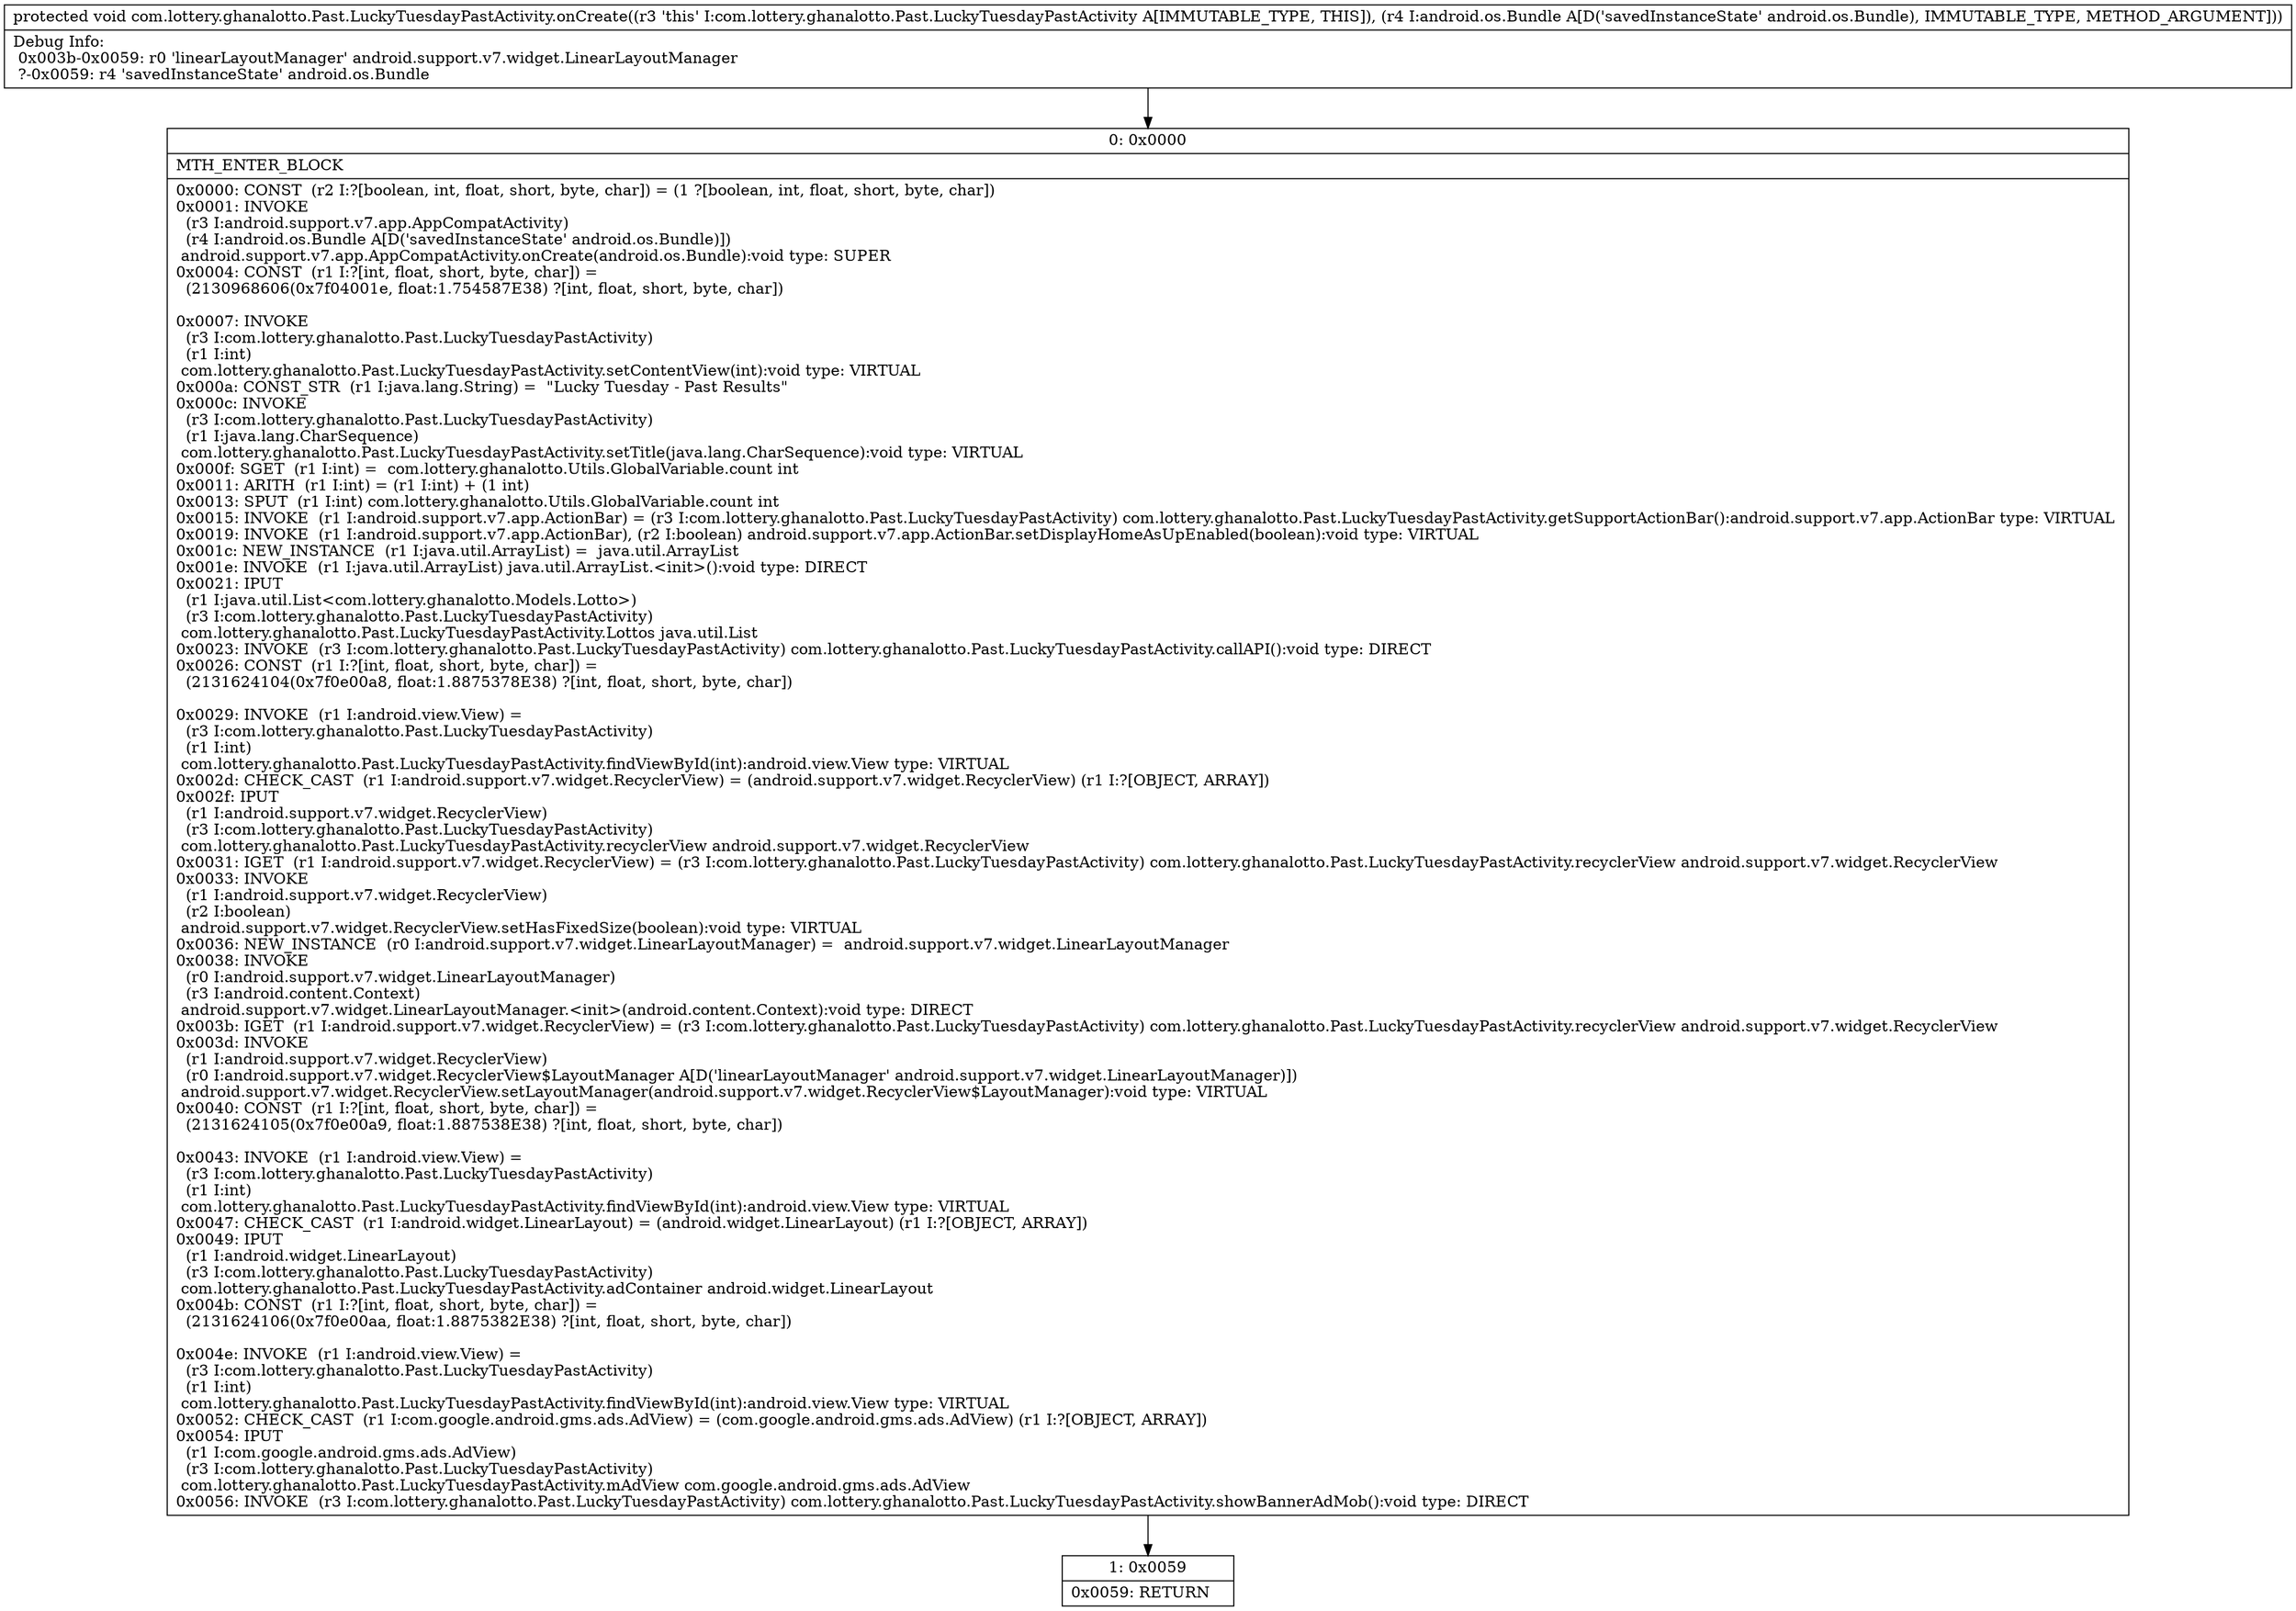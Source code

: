 digraph "CFG forcom.lottery.ghanalotto.Past.LuckyTuesdayPastActivity.onCreate(Landroid\/os\/Bundle;)V" {
Node_0 [shape=record,label="{0\:\ 0x0000|MTH_ENTER_BLOCK\l|0x0000: CONST  (r2 I:?[boolean, int, float, short, byte, char]) = (1 ?[boolean, int, float, short, byte, char]) \l0x0001: INVOKE  \l  (r3 I:android.support.v7.app.AppCompatActivity)\l  (r4 I:android.os.Bundle A[D('savedInstanceState' android.os.Bundle)])\l android.support.v7.app.AppCompatActivity.onCreate(android.os.Bundle):void type: SUPER \l0x0004: CONST  (r1 I:?[int, float, short, byte, char]) = \l  (2130968606(0x7f04001e, float:1.754587E38) ?[int, float, short, byte, char])\l \l0x0007: INVOKE  \l  (r3 I:com.lottery.ghanalotto.Past.LuckyTuesdayPastActivity)\l  (r1 I:int)\l com.lottery.ghanalotto.Past.LuckyTuesdayPastActivity.setContentView(int):void type: VIRTUAL \l0x000a: CONST_STR  (r1 I:java.lang.String) =  \"Lucky Tuesday \- Past Results\" \l0x000c: INVOKE  \l  (r3 I:com.lottery.ghanalotto.Past.LuckyTuesdayPastActivity)\l  (r1 I:java.lang.CharSequence)\l com.lottery.ghanalotto.Past.LuckyTuesdayPastActivity.setTitle(java.lang.CharSequence):void type: VIRTUAL \l0x000f: SGET  (r1 I:int) =  com.lottery.ghanalotto.Utils.GlobalVariable.count int \l0x0011: ARITH  (r1 I:int) = (r1 I:int) + (1 int) \l0x0013: SPUT  (r1 I:int) com.lottery.ghanalotto.Utils.GlobalVariable.count int \l0x0015: INVOKE  (r1 I:android.support.v7.app.ActionBar) = (r3 I:com.lottery.ghanalotto.Past.LuckyTuesdayPastActivity) com.lottery.ghanalotto.Past.LuckyTuesdayPastActivity.getSupportActionBar():android.support.v7.app.ActionBar type: VIRTUAL \l0x0019: INVOKE  (r1 I:android.support.v7.app.ActionBar), (r2 I:boolean) android.support.v7.app.ActionBar.setDisplayHomeAsUpEnabled(boolean):void type: VIRTUAL \l0x001c: NEW_INSTANCE  (r1 I:java.util.ArrayList) =  java.util.ArrayList \l0x001e: INVOKE  (r1 I:java.util.ArrayList) java.util.ArrayList.\<init\>():void type: DIRECT \l0x0021: IPUT  \l  (r1 I:java.util.List\<com.lottery.ghanalotto.Models.Lotto\>)\l  (r3 I:com.lottery.ghanalotto.Past.LuckyTuesdayPastActivity)\l com.lottery.ghanalotto.Past.LuckyTuesdayPastActivity.Lottos java.util.List \l0x0023: INVOKE  (r3 I:com.lottery.ghanalotto.Past.LuckyTuesdayPastActivity) com.lottery.ghanalotto.Past.LuckyTuesdayPastActivity.callAPI():void type: DIRECT \l0x0026: CONST  (r1 I:?[int, float, short, byte, char]) = \l  (2131624104(0x7f0e00a8, float:1.8875378E38) ?[int, float, short, byte, char])\l \l0x0029: INVOKE  (r1 I:android.view.View) = \l  (r3 I:com.lottery.ghanalotto.Past.LuckyTuesdayPastActivity)\l  (r1 I:int)\l com.lottery.ghanalotto.Past.LuckyTuesdayPastActivity.findViewById(int):android.view.View type: VIRTUAL \l0x002d: CHECK_CAST  (r1 I:android.support.v7.widget.RecyclerView) = (android.support.v7.widget.RecyclerView) (r1 I:?[OBJECT, ARRAY]) \l0x002f: IPUT  \l  (r1 I:android.support.v7.widget.RecyclerView)\l  (r3 I:com.lottery.ghanalotto.Past.LuckyTuesdayPastActivity)\l com.lottery.ghanalotto.Past.LuckyTuesdayPastActivity.recyclerView android.support.v7.widget.RecyclerView \l0x0031: IGET  (r1 I:android.support.v7.widget.RecyclerView) = (r3 I:com.lottery.ghanalotto.Past.LuckyTuesdayPastActivity) com.lottery.ghanalotto.Past.LuckyTuesdayPastActivity.recyclerView android.support.v7.widget.RecyclerView \l0x0033: INVOKE  \l  (r1 I:android.support.v7.widget.RecyclerView)\l  (r2 I:boolean)\l android.support.v7.widget.RecyclerView.setHasFixedSize(boolean):void type: VIRTUAL \l0x0036: NEW_INSTANCE  (r0 I:android.support.v7.widget.LinearLayoutManager) =  android.support.v7.widget.LinearLayoutManager \l0x0038: INVOKE  \l  (r0 I:android.support.v7.widget.LinearLayoutManager)\l  (r3 I:android.content.Context)\l android.support.v7.widget.LinearLayoutManager.\<init\>(android.content.Context):void type: DIRECT \l0x003b: IGET  (r1 I:android.support.v7.widget.RecyclerView) = (r3 I:com.lottery.ghanalotto.Past.LuckyTuesdayPastActivity) com.lottery.ghanalotto.Past.LuckyTuesdayPastActivity.recyclerView android.support.v7.widget.RecyclerView \l0x003d: INVOKE  \l  (r1 I:android.support.v7.widget.RecyclerView)\l  (r0 I:android.support.v7.widget.RecyclerView$LayoutManager A[D('linearLayoutManager' android.support.v7.widget.LinearLayoutManager)])\l android.support.v7.widget.RecyclerView.setLayoutManager(android.support.v7.widget.RecyclerView$LayoutManager):void type: VIRTUAL \l0x0040: CONST  (r1 I:?[int, float, short, byte, char]) = \l  (2131624105(0x7f0e00a9, float:1.887538E38) ?[int, float, short, byte, char])\l \l0x0043: INVOKE  (r1 I:android.view.View) = \l  (r3 I:com.lottery.ghanalotto.Past.LuckyTuesdayPastActivity)\l  (r1 I:int)\l com.lottery.ghanalotto.Past.LuckyTuesdayPastActivity.findViewById(int):android.view.View type: VIRTUAL \l0x0047: CHECK_CAST  (r1 I:android.widget.LinearLayout) = (android.widget.LinearLayout) (r1 I:?[OBJECT, ARRAY]) \l0x0049: IPUT  \l  (r1 I:android.widget.LinearLayout)\l  (r3 I:com.lottery.ghanalotto.Past.LuckyTuesdayPastActivity)\l com.lottery.ghanalotto.Past.LuckyTuesdayPastActivity.adContainer android.widget.LinearLayout \l0x004b: CONST  (r1 I:?[int, float, short, byte, char]) = \l  (2131624106(0x7f0e00aa, float:1.8875382E38) ?[int, float, short, byte, char])\l \l0x004e: INVOKE  (r1 I:android.view.View) = \l  (r3 I:com.lottery.ghanalotto.Past.LuckyTuesdayPastActivity)\l  (r1 I:int)\l com.lottery.ghanalotto.Past.LuckyTuesdayPastActivity.findViewById(int):android.view.View type: VIRTUAL \l0x0052: CHECK_CAST  (r1 I:com.google.android.gms.ads.AdView) = (com.google.android.gms.ads.AdView) (r1 I:?[OBJECT, ARRAY]) \l0x0054: IPUT  \l  (r1 I:com.google.android.gms.ads.AdView)\l  (r3 I:com.lottery.ghanalotto.Past.LuckyTuesdayPastActivity)\l com.lottery.ghanalotto.Past.LuckyTuesdayPastActivity.mAdView com.google.android.gms.ads.AdView \l0x0056: INVOKE  (r3 I:com.lottery.ghanalotto.Past.LuckyTuesdayPastActivity) com.lottery.ghanalotto.Past.LuckyTuesdayPastActivity.showBannerAdMob():void type: DIRECT \l}"];
Node_1 [shape=record,label="{1\:\ 0x0059|0x0059: RETURN   \l}"];
MethodNode[shape=record,label="{protected void com.lottery.ghanalotto.Past.LuckyTuesdayPastActivity.onCreate((r3 'this' I:com.lottery.ghanalotto.Past.LuckyTuesdayPastActivity A[IMMUTABLE_TYPE, THIS]), (r4 I:android.os.Bundle A[D('savedInstanceState' android.os.Bundle), IMMUTABLE_TYPE, METHOD_ARGUMENT]))  | Debug Info:\l  0x003b\-0x0059: r0 'linearLayoutManager' android.support.v7.widget.LinearLayoutManager\l  ?\-0x0059: r4 'savedInstanceState' android.os.Bundle\l}"];
MethodNode -> Node_0;
Node_0 -> Node_1;
}

